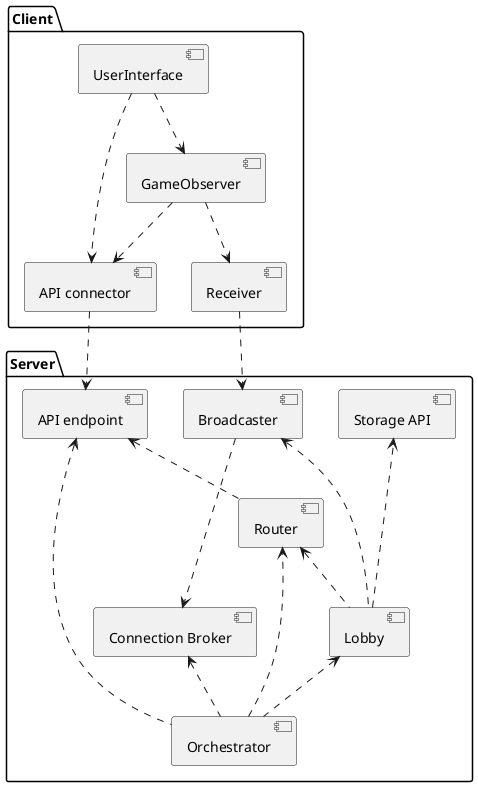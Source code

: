@startuml
'https://plantuml.com/component-diagram

package "Server" {
    component "API endpoint" as endpoint
    component "Broadcaster" as broadcaster
    component "Router" as router
    component "Lobby" as lobby
    component "Orchestrator" as orchestrator
    component "Storage API" as storage
    component "Connection Broker" as broker

    orchestrator .up.> broker
    broadcaster ..> broker
    orchestrator .up.> endpoint
    orchestrator .up.> lobby
    orchestrator ..> router
    lobby .up.> router
    lobby .up.> broadcaster
    lobby ..> storage
    router -[hidden]up- broadcaster
    router -[hidden]up- storage
    router .down.> endpoint
    endpoint -[hidden]right- broadcaster
    broadcaster -[hidden]right- storage
}

package "Client" {
    component GameObserver
    component UserInterface
    component "Receiver" as receiver
    component "API connector" as connector

    GameObserver ..> receiver
    UserInterface ..> GameObserver
    UserInterface ..> connector
    GameObserver ..> connector
}

receiver ..> broadcaster
connector ..> endpoint

@enduml